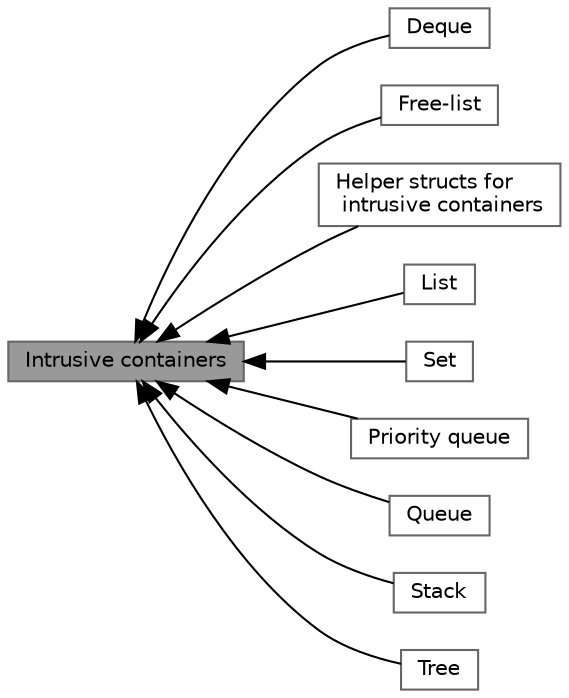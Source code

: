 digraph "Intrusive containers"
{
 // LATEX_PDF_SIZE
  bgcolor="transparent";
  edge [fontname=Helvetica,fontsize=10,labelfontname=Helvetica,labelfontsize=10];
  node [fontname=Helvetica,fontsize=10,shape=box,height=0.2,width=0.4];
  rankdir=LR;
  Node1 [id="Node000001",label="Intrusive containers",height=0.2,width=0.4,color="gray40", fillcolor="grey60", style="filled", fontcolor="black",tooltip=" "];
  Node6 [id="Node000006",label="Deque",height=0.2,width=0.4,color="grey40", fillcolor="white", style="filled",URL="$group__cds__intrusive__deque.html",tooltip=" "];
  Node10 [id="Node000010",label="Free-list",height=0.2,width=0.4,color="grey40", fillcolor="white", style="filled",URL="$group__cds__intrusive__freelist.html",tooltip=" "];
  Node2 [id="Node000002",label="Helper structs for\l intrusive containers",height=0.2,width=0.4,color="grey40", fillcolor="white", style="filled",URL="$group__cds__intrusive__helper.html",tooltip=" "];
  Node9 [id="Node000009",label="List",height=0.2,width=0.4,color="grey40", fillcolor="white", style="filled",URL="$group__cds__intrusive__list.html",tooltip=" "];
  Node7 [id="Node000007",label="Set",height=0.2,width=0.4,color="grey40", fillcolor="white", style="filled",URL="$group__cds__intrusive__map.html",tooltip=" "];
  Node5 [id="Node000005",label="Priority queue",height=0.2,width=0.4,color="grey40", fillcolor="white", style="filled",URL="$group__cds__intrusive__priority__queue.html",tooltip=" "];
  Node4 [id="Node000004",label="Queue",height=0.2,width=0.4,color="grey40", fillcolor="white", style="filled",URL="$group__cds__intrusive__queue.html",tooltip=" "];
  Node3 [id="Node000003",label="Stack",height=0.2,width=0.4,color="grey40", fillcolor="white", style="filled",URL="$group__cds__intrusive__stack.html",tooltip=" "];
  Node8 [id="Node000008",label="Tree",height=0.2,width=0.4,color="grey40", fillcolor="white", style="filled",URL="$group__cds__intrusive__tree.html",tooltip=" "];
  Node1->Node2 [shape=plaintext, dir="back", style="solid"];
  Node1->Node3 [shape=plaintext, dir="back", style="solid"];
  Node1->Node4 [shape=plaintext, dir="back", style="solid"];
  Node1->Node5 [shape=plaintext, dir="back", style="solid"];
  Node1->Node6 [shape=plaintext, dir="back", style="solid"];
  Node1->Node7 [shape=plaintext, dir="back", style="solid"];
  Node1->Node8 [shape=plaintext, dir="back", style="solid"];
  Node1->Node9 [shape=plaintext, dir="back", style="solid"];
  Node1->Node10 [shape=plaintext, dir="back", style="solid"];
}
